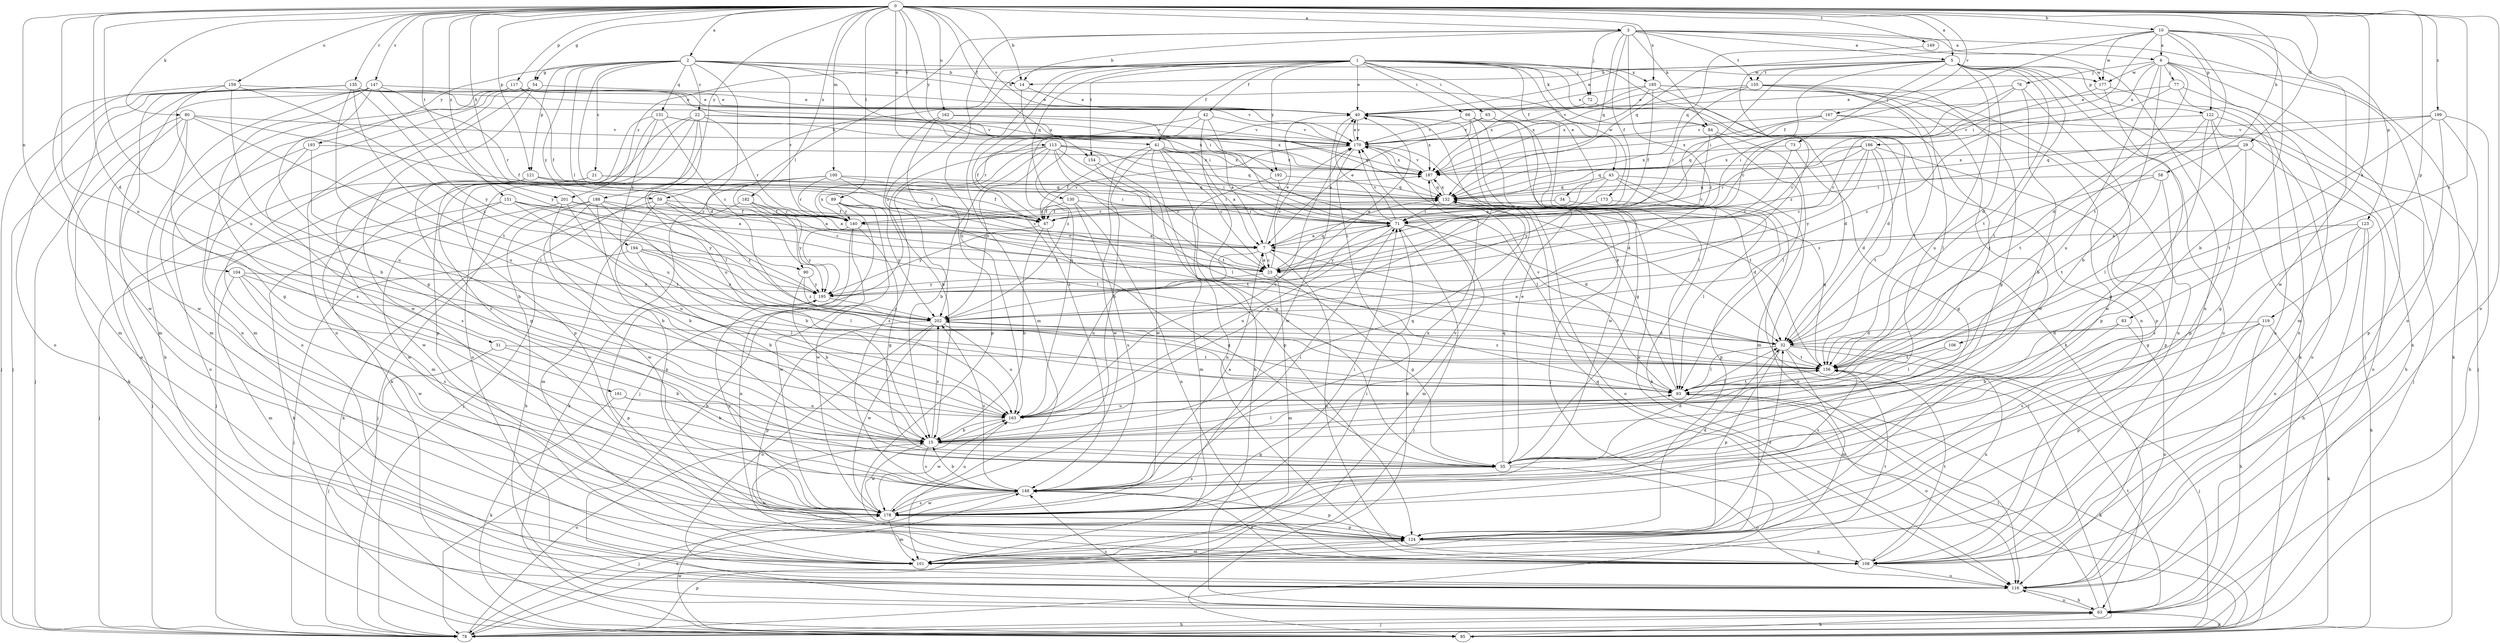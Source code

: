 strict digraph  {
0;
1;
2;
3;
5;
6;
7;
10;
14;
15;
21;
22;
23;
29;
31;
32;
34;
40;
41;
42;
43;
47;
54;
55;
58;
59;
63;
65;
66;
71;
72;
73;
76;
77;
78;
80;
83;
84;
85;
89;
90;
93;
100;
101;
104;
106;
108;
113;
116;
117;
119;
121;
122;
123;
124;
130;
131;
132;
135;
140;
147;
148;
149;
151;
154;
155;
156;
159;
161;
162;
163;
167;
170;
173;
177;
178;
182;
185;
186;
187;
188;
192;
193;
194;
195;
199;
201;
202;
0 -> 2  [label=a];
0 -> 3  [label=a];
0 -> 5  [label=a];
0 -> 10  [label=b];
0 -> 14  [label=b];
0 -> 29  [label=d];
0 -> 31  [label=d];
0 -> 41  [label=f];
0 -> 54  [label=g];
0 -> 58  [label=h];
0 -> 59  [label=h];
0 -> 80  [label=k];
0 -> 83  [label=k];
0 -> 89  [label=l];
0 -> 100  [label=m];
0 -> 104  [label=n];
0 -> 106  [label=n];
0 -> 113  [label=o];
0 -> 116  [label=o];
0 -> 117  [label=p];
0 -> 119  [label=p];
0 -> 121  [label=p];
0 -> 135  [label=r];
0 -> 147  [label=s];
0 -> 149  [label=t];
0 -> 151  [label=t];
0 -> 154  [label=t];
0 -> 159  [label=u];
0 -> 161  [label=u];
0 -> 162  [label=u];
0 -> 163  [label=u];
0 -> 167  [label=v];
0 -> 170  [label=v];
0 -> 182  [label=x];
0 -> 185  [label=x];
0 -> 188  [label=y];
0 -> 192  [label=y];
0 -> 199  [label=z];
0 -> 201  [label=z];
1 -> 34  [label=e];
1 -> 40  [label=e];
1 -> 41  [label=f];
1 -> 42  [label=f];
1 -> 43  [label=f];
1 -> 59  [label=h];
1 -> 63  [label=h];
1 -> 65  [label=i];
1 -> 66  [label=i];
1 -> 72  [label=j];
1 -> 84  [label=k];
1 -> 101  [label=m];
1 -> 108  [label=n];
1 -> 130  [label=q];
1 -> 148  [label=s];
1 -> 154  [label=t];
1 -> 173  [label=w];
1 -> 185  [label=x];
1 -> 192  [label=y];
1 -> 201  [label=z];
1 -> 202  [label=z];
2 -> 14  [label=b];
2 -> 21  [label=c];
2 -> 22  [label=c];
2 -> 32  [label=d];
2 -> 54  [label=g];
2 -> 71  [label=i];
2 -> 84  [label=k];
2 -> 90  [label=l];
2 -> 121  [label=p];
2 -> 131  [label=q];
2 -> 140  [label=r];
2 -> 177  [label=w];
2 -> 193  [label=y];
2 -> 194  [label=y];
2 -> 195  [label=y];
3 -> 5  [label=a];
3 -> 6  [label=a];
3 -> 14  [label=b];
3 -> 47  [label=f];
3 -> 72  [label=j];
3 -> 84  [label=k];
3 -> 90  [label=l];
3 -> 108  [label=n];
3 -> 116  [label=o];
3 -> 132  [label=q];
3 -> 155  [label=t];
3 -> 163  [label=u];
3 -> 202  [label=z];
5 -> 14  [label=b];
5 -> 23  [label=c];
5 -> 32  [label=d];
5 -> 40  [label=e];
5 -> 71  [label=i];
5 -> 73  [label=j];
5 -> 85  [label=k];
5 -> 93  [label=l];
5 -> 116  [label=o];
5 -> 122  [label=p];
5 -> 155  [label=t];
5 -> 156  [label=t];
5 -> 163  [label=u];
5 -> 177  [label=w];
5 -> 202  [label=z];
6 -> 15  [label=b];
6 -> 32  [label=d];
6 -> 76  [label=j];
6 -> 77  [label=j];
6 -> 78  [label=j];
6 -> 85  [label=k];
6 -> 101  [label=m];
6 -> 163  [label=u];
6 -> 177  [label=w];
6 -> 186  [label=x];
7 -> 23  [label=c];
7 -> 40  [label=e];
7 -> 71  [label=i];
7 -> 108  [label=n];
7 -> 163  [label=u];
10 -> 6  [label=a];
10 -> 15  [label=b];
10 -> 47  [label=f];
10 -> 71  [label=i];
10 -> 122  [label=p];
10 -> 123  [label=p];
10 -> 132  [label=q];
10 -> 156  [label=t];
10 -> 177  [label=w];
10 -> 178  [label=w];
14 -> 40  [label=e];
14 -> 163  [label=u];
15 -> 55  [label=g];
15 -> 93  [label=l];
15 -> 132  [label=q];
15 -> 148  [label=s];
15 -> 178  [label=w];
15 -> 202  [label=z];
21 -> 47  [label=f];
21 -> 78  [label=j];
21 -> 101  [label=m];
21 -> 132  [label=q];
22 -> 85  [label=k];
22 -> 93  [label=l];
22 -> 116  [label=o];
22 -> 124  [label=p];
22 -> 140  [label=r];
22 -> 163  [label=u];
22 -> 170  [label=v];
22 -> 187  [label=x];
23 -> 7  [label=a];
23 -> 55  [label=g];
23 -> 101  [label=m];
23 -> 132  [label=q];
23 -> 170  [label=v];
23 -> 195  [label=y];
29 -> 55  [label=g];
29 -> 71  [label=i];
29 -> 93  [label=l];
29 -> 116  [label=o];
29 -> 187  [label=x];
31 -> 15  [label=b];
31 -> 78  [label=j];
31 -> 156  [label=t];
32 -> 7  [label=a];
32 -> 78  [label=j];
32 -> 93  [label=l];
32 -> 101  [label=m];
32 -> 108  [label=n];
32 -> 124  [label=p];
32 -> 156  [label=t];
34 -> 32  [label=d];
34 -> 47  [label=f];
40 -> 170  [label=v];
40 -> 178  [label=w];
40 -> 187  [label=x];
41 -> 7  [label=a];
41 -> 15  [label=b];
41 -> 23  [label=c];
41 -> 32  [label=d];
41 -> 55  [label=g];
41 -> 108  [label=n];
41 -> 178  [label=w];
41 -> 187  [label=x];
42 -> 7  [label=a];
42 -> 47  [label=f];
42 -> 63  [label=h];
42 -> 170  [label=v];
42 -> 202  [label=z];
43 -> 7  [label=a];
43 -> 78  [label=j];
43 -> 116  [label=o];
43 -> 124  [label=p];
43 -> 132  [label=q];
43 -> 195  [label=y];
47 -> 15  [label=b];
47 -> 55  [label=g];
47 -> 170  [label=v];
47 -> 195  [label=y];
54 -> 40  [label=e];
54 -> 101  [label=m];
54 -> 108  [label=n];
54 -> 116  [label=o];
54 -> 178  [label=w];
55 -> 32  [label=d];
55 -> 40  [label=e];
55 -> 116  [label=o];
55 -> 132  [label=q];
55 -> 148  [label=s];
58 -> 132  [label=q];
58 -> 148  [label=s];
58 -> 156  [label=t];
58 -> 202  [label=z];
59 -> 15  [label=b];
59 -> 23  [label=c];
59 -> 47  [label=f];
59 -> 85  [label=k];
59 -> 202  [label=z];
63 -> 78  [label=j];
63 -> 85  [label=k];
63 -> 93  [label=l];
63 -> 116  [label=o];
63 -> 148  [label=s];
63 -> 156  [label=t];
65 -> 55  [label=g];
65 -> 85  [label=k];
65 -> 140  [label=r];
65 -> 170  [label=v];
66 -> 7  [label=a];
66 -> 78  [label=j];
66 -> 93  [label=l];
66 -> 116  [label=o];
66 -> 170  [label=v];
66 -> 178  [label=w];
71 -> 7  [label=a];
71 -> 32  [label=d];
71 -> 40  [label=e];
71 -> 78  [label=j];
71 -> 101  [label=m];
71 -> 163  [label=u];
71 -> 170  [label=v];
71 -> 195  [label=y];
72 -> 32  [label=d];
72 -> 187  [label=x];
73 -> 23  [label=c];
73 -> 55  [label=g];
73 -> 187  [label=x];
76 -> 15  [label=b];
76 -> 23  [label=c];
76 -> 40  [label=e];
76 -> 71  [label=i];
76 -> 124  [label=p];
77 -> 40  [label=e];
77 -> 78  [label=j];
77 -> 108  [label=n];
77 -> 202  [label=z];
78 -> 63  [label=h];
78 -> 124  [label=p];
78 -> 148  [label=s];
78 -> 163  [label=u];
80 -> 47  [label=f];
80 -> 55  [label=g];
80 -> 78  [label=j];
80 -> 85  [label=k];
80 -> 93  [label=l];
80 -> 116  [label=o];
80 -> 170  [label=v];
83 -> 15  [label=b];
83 -> 32  [label=d];
83 -> 116  [label=o];
84 -> 23  [label=c];
84 -> 93  [label=l];
84 -> 101  [label=m];
85 -> 63  [label=h];
85 -> 178  [label=w];
89 -> 23  [label=c];
89 -> 63  [label=h];
89 -> 140  [label=r];
89 -> 156  [label=t];
89 -> 178  [label=w];
89 -> 202  [label=z];
90 -> 15  [label=b];
90 -> 195  [label=y];
90 -> 202  [label=z];
93 -> 40  [label=e];
93 -> 85  [label=k];
93 -> 116  [label=o];
93 -> 156  [label=t];
93 -> 163  [label=u];
93 -> 170  [label=v];
100 -> 23  [label=c];
100 -> 71  [label=i];
100 -> 78  [label=j];
100 -> 85  [label=k];
100 -> 132  [label=q];
100 -> 140  [label=r];
101 -> 71  [label=i];
101 -> 156  [label=t];
104 -> 93  [label=l];
104 -> 101  [label=m];
104 -> 148  [label=s];
104 -> 178  [label=w];
104 -> 195  [label=y];
106 -> 93  [label=l];
106 -> 156  [label=t];
108 -> 15  [label=b];
108 -> 116  [label=o];
108 -> 132  [label=q];
108 -> 148  [label=s];
108 -> 156  [label=t];
113 -> 15  [label=b];
113 -> 23  [label=c];
113 -> 71  [label=i];
113 -> 78  [label=j];
113 -> 93  [label=l];
113 -> 132  [label=q];
113 -> 148  [label=s];
113 -> 156  [label=t];
113 -> 187  [label=x];
113 -> 202  [label=z];
116 -> 63  [label=h];
117 -> 40  [label=e];
117 -> 47  [label=f];
117 -> 71  [label=i];
117 -> 101  [label=m];
117 -> 108  [label=n];
119 -> 32  [label=d];
119 -> 63  [label=h];
119 -> 85  [label=k];
119 -> 124  [label=p];
119 -> 148  [label=s];
121 -> 47  [label=f];
121 -> 55  [label=g];
121 -> 71  [label=i];
121 -> 78  [label=j];
121 -> 132  [label=q];
121 -> 178  [label=w];
122 -> 55  [label=g];
122 -> 78  [label=j];
122 -> 116  [label=o];
122 -> 124  [label=p];
122 -> 156  [label=t];
122 -> 170  [label=v];
123 -> 7  [label=a];
123 -> 55  [label=g];
123 -> 63  [label=h];
123 -> 85  [label=k];
123 -> 108  [label=n];
124 -> 32  [label=d];
124 -> 101  [label=m];
124 -> 108  [label=n];
130 -> 47  [label=f];
130 -> 71  [label=i];
130 -> 108  [label=n];
130 -> 148  [label=s];
131 -> 23  [label=c];
131 -> 124  [label=p];
131 -> 148  [label=s];
131 -> 163  [label=u];
131 -> 170  [label=v];
131 -> 187  [label=x];
132 -> 71  [label=i];
132 -> 116  [label=o];
132 -> 140  [label=r];
132 -> 163  [label=u];
132 -> 187  [label=x];
135 -> 40  [label=e];
135 -> 78  [label=j];
135 -> 101  [label=m];
135 -> 116  [label=o];
135 -> 156  [label=t];
135 -> 163  [label=u];
135 -> 170  [label=v];
135 -> 178  [label=w];
135 -> 187  [label=x];
135 -> 195  [label=y];
140 -> 7  [label=a];
140 -> 55  [label=g];
140 -> 108  [label=n];
140 -> 178  [label=w];
140 -> 187  [label=x];
140 -> 195  [label=y];
147 -> 40  [label=e];
147 -> 55  [label=g];
147 -> 63  [label=h];
147 -> 78  [label=j];
147 -> 101  [label=m];
147 -> 140  [label=r];
147 -> 148  [label=s];
147 -> 195  [label=y];
148 -> 7  [label=a];
148 -> 15  [label=b];
148 -> 71  [label=i];
148 -> 78  [label=j];
148 -> 124  [label=p];
148 -> 178  [label=w];
148 -> 187  [label=x];
148 -> 202  [label=z];
149 -> 132  [label=q];
151 -> 7  [label=a];
151 -> 47  [label=f];
151 -> 78  [label=j];
151 -> 156  [label=t];
151 -> 178  [label=w];
151 -> 195  [label=y];
154 -> 124  [label=p];
154 -> 178  [label=w];
155 -> 40  [label=e];
155 -> 55  [label=g];
155 -> 71  [label=i];
155 -> 108  [label=n];
155 -> 156  [label=t];
155 -> 178  [label=w];
155 -> 187  [label=x];
156 -> 93  [label=l];
156 -> 132  [label=q];
156 -> 148  [label=s];
156 -> 202  [label=z];
159 -> 15  [label=b];
159 -> 40  [label=e];
159 -> 163  [label=u];
159 -> 178  [label=w];
159 -> 202  [label=z];
161 -> 15  [label=b];
161 -> 85  [label=k];
161 -> 163  [label=u];
162 -> 15  [label=b];
162 -> 124  [label=p];
162 -> 132  [label=q];
162 -> 170  [label=v];
163 -> 15  [label=b];
163 -> 170  [label=v];
163 -> 178  [label=w];
167 -> 63  [label=h];
167 -> 132  [label=q];
167 -> 156  [label=t];
167 -> 170  [label=v];
167 -> 187  [label=x];
170 -> 40  [label=e];
170 -> 47  [label=f];
170 -> 85  [label=k];
170 -> 156  [label=t];
170 -> 187  [label=x];
173 -> 93  [label=l];
173 -> 140  [label=r];
177 -> 23  [label=c];
177 -> 108  [label=n];
177 -> 178  [label=w];
178 -> 32  [label=d];
178 -> 71  [label=i];
178 -> 101  [label=m];
178 -> 124  [label=p];
178 -> 148  [label=s];
178 -> 163  [label=u];
178 -> 170  [label=v];
178 -> 195  [label=y];
182 -> 7  [label=a];
182 -> 23  [label=c];
182 -> 101  [label=m];
182 -> 140  [label=r];
182 -> 195  [label=y];
185 -> 32  [label=d];
185 -> 40  [label=e];
185 -> 47  [label=f];
185 -> 93  [label=l];
185 -> 124  [label=p];
185 -> 170  [label=v];
185 -> 187  [label=x];
186 -> 23  [label=c];
186 -> 32  [label=d];
186 -> 124  [label=p];
186 -> 132  [label=q];
186 -> 140  [label=r];
186 -> 156  [label=t];
186 -> 187  [label=x];
186 -> 195  [label=y];
187 -> 132  [label=q];
187 -> 170  [label=v];
188 -> 15  [label=b];
188 -> 63  [label=h];
188 -> 78  [label=j];
188 -> 124  [label=p];
188 -> 140  [label=r];
188 -> 156  [label=t];
188 -> 178  [label=w];
192 -> 93  [label=l];
192 -> 101  [label=m];
192 -> 132  [label=q];
193 -> 15  [label=b];
193 -> 116  [label=o];
193 -> 148  [label=s];
193 -> 187  [label=x];
194 -> 15  [label=b];
194 -> 23  [label=c];
194 -> 78  [label=j];
194 -> 93  [label=l];
194 -> 202  [label=z];
195 -> 40  [label=e];
195 -> 124  [label=p];
195 -> 202  [label=z];
199 -> 63  [label=h];
199 -> 108  [label=n];
199 -> 124  [label=p];
199 -> 132  [label=q];
199 -> 156  [label=t];
199 -> 170  [label=v];
201 -> 7  [label=a];
201 -> 15  [label=b];
201 -> 47  [label=f];
201 -> 85  [label=k];
201 -> 163  [label=u];
202 -> 32  [label=d];
202 -> 116  [label=o];
202 -> 124  [label=p];
202 -> 163  [label=u];
202 -> 178  [label=w];
}
